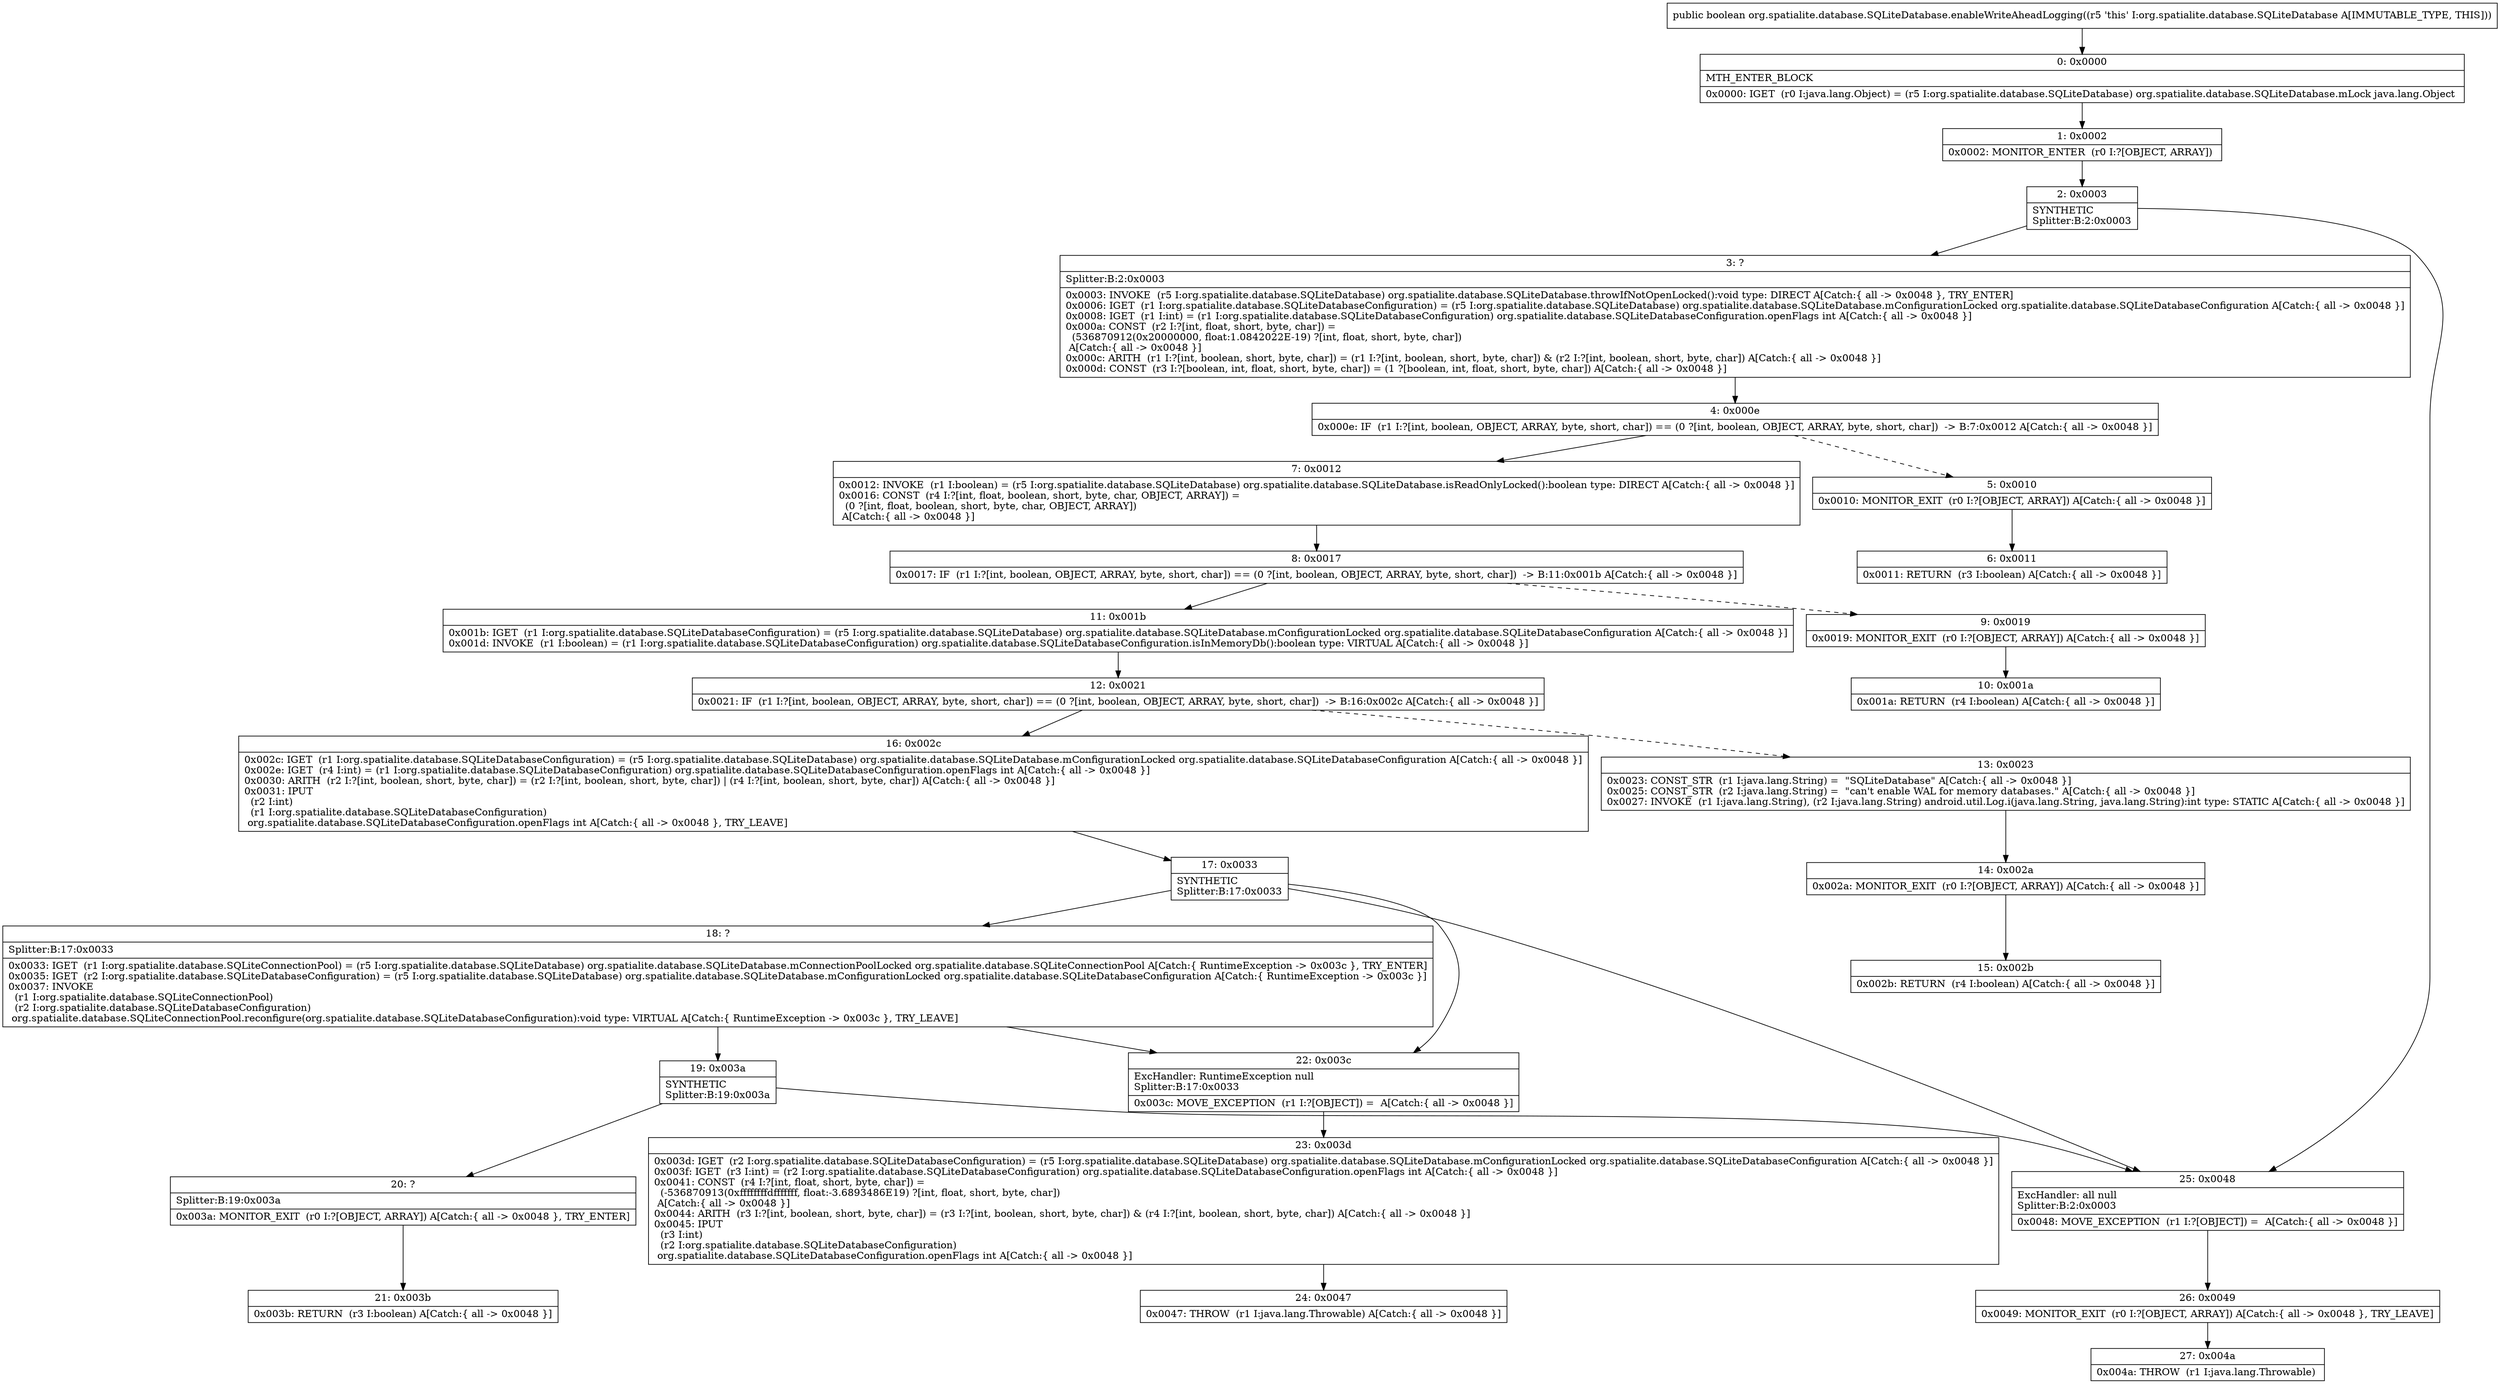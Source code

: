 digraph "CFG fororg.spatialite.database.SQLiteDatabase.enableWriteAheadLogging()Z" {
Node_0 [shape=record,label="{0\:\ 0x0000|MTH_ENTER_BLOCK\l|0x0000: IGET  (r0 I:java.lang.Object) = (r5 I:org.spatialite.database.SQLiteDatabase) org.spatialite.database.SQLiteDatabase.mLock java.lang.Object \l}"];
Node_1 [shape=record,label="{1\:\ 0x0002|0x0002: MONITOR_ENTER  (r0 I:?[OBJECT, ARRAY]) \l}"];
Node_2 [shape=record,label="{2\:\ 0x0003|SYNTHETIC\lSplitter:B:2:0x0003\l}"];
Node_3 [shape=record,label="{3\:\ ?|Splitter:B:2:0x0003\l|0x0003: INVOKE  (r5 I:org.spatialite.database.SQLiteDatabase) org.spatialite.database.SQLiteDatabase.throwIfNotOpenLocked():void type: DIRECT A[Catch:\{ all \-\> 0x0048 \}, TRY_ENTER]\l0x0006: IGET  (r1 I:org.spatialite.database.SQLiteDatabaseConfiguration) = (r5 I:org.spatialite.database.SQLiteDatabase) org.spatialite.database.SQLiteDatabase.mConfigurationLocked org.spatialite.database.SQLiteDatabaseConfiguration A[Catch:\{ all \-\> 0x0048 \}]\l0x0008: IGET  (r1 I:int) = (r1 I:org.spatialite.database.SQLiteDatabaseConfiguration) org.spatialite.database.SQLiteDatabaseConfiguration.openFlags int A[Catch:\{ all \-\> 0x0048 \}]\l0x000a: CONST  (r2 I:?[int, float, short, byte, char]) = \l  (536870912(0x20000000, float:1.0842022E\-19) ?[int, float, short, byte, char])\l A[Catch:\{ all \-\> 0x0048 \}]\l0x000c: ARITH  (r1 I:?[int, boolean, short, byte, char]) = (r1 I:?[int, boolean, short, byte, char]) & (r2 I:?[int, boolean, short, byte, char]) A[Catch:\{ all \-\> 0x0048 \}]\l0x000d: CONST  (r3 I:?[boolean, int, float, short, byte, char]) = (1 ?[boolean, int, float, short, byte, char]) A[Catch:\{ all \-\> 0x0048 \}]\l}"];
Node_4 [shape=record,label="{4\:\ 0x000e|0x000e: IF  (r1 I:?[int, boolean, OBJECT, ARRAY, byte, short, char]) == (0 ?[int, boolean, OBJECT, ARRAY, byte, short, char])  \-\> B:7:0x0012 A[Catch:\{ all \-\> 0x0048 \}]\l}"];
Node_5 [shape=record,label="{5\:\ 0x0010|0x0010: MONITOR_EXIT  (r0 I:?[OBJECT, ARRAY]) A[Catch:\{ all \-\> 0x0048 \}]\l}"];
Node_6 [shape=record,label="{6\:\ 0x0011|0x0011: RETURN  (r3 I:boolean) A[Catch:\{ all \-\> 0x0048 \}]\l}"];
Node_7 [shape=record,label="{7\:\ 0x0012|0x0012: INVOKE  (r1 I:boolean) = (r5 I:org.spatialite.database.SQLiteDatabase) org.spatialite.database.SQLiteDatabase.isReadOnlyLocked():boolean type: DIRECT A[Catch:\{ all \-\> 0x0048 \}]\l0x0016: CONST  (r4 I:?[int, float, boolean, short, byte, char, OBJECT, ARRAY]) = \l  (0 ?[int, float, boolean, short, byte, char, OBJECT, ARRAY])\l A[Catch:\{ all \-\> 0x0048 \}]\l}"];
Node_8 [shape=record,label="{8\:\ 0x0017|0x0017: IF  (r1 I:?[int, boolean, OBJECT, ARRAY, byte, short, char]) == (0 ?[int, boolean, OBJECT, ARRAY, byte, short, char])  \-\> B:11:0x001b A[Catch:\{ all \-\> 0x0048 \}]\l}"];
Node_9 [shape=record,label="{9\:\ 0x0019|0x0019: MONITOR_EXIT  (r0 I:?[OBJECT, ARRAY]) A[Catch:\{ all \-\> 0x0048 \}]\l}"];
Node_10 [shape=record,label="{10\:\ 0x001a|0x001a: RETURN  (r4 I:boolean) A[Catch:\{ all \-\> 0x0048 \}]\l}"];
Node_11 [shape=record,label="{11\:\ 0x001b|0x001b: IGET  (r1 I:org.spatialite.database.SQLiteDatabaseConfiguration) = (r5 I:org.spatialite.database.SQLiteDatabase) org.spatialite.database.SQLiteDatabase.mConfigurationLocked org.spatialite.database.SQLiteDatabaseConfiguration A[Catch:\{ all \-\> 0x0048 \}]\l0x001d: INVOKE  (r1 I:boolean) = (r1 I:org.spatialite.database.SQLiteDatabaseConfiguration) org.spatialite.database.SQLiteDatabaseConfiguration.isInMemoryDb():boolean type: VIRTUAL A[Catch:\{ all \-\> 0x0048 \}]\l}"];
Node_12 [shape=record,label="{12\:\ 0x0021|0x0021: IF  (r1 I:?[int, boolean, OBJECT, ARRAY, byte, short, char]) == (0 ?[int, boolean, OBJECT, ARRAY, byte, short, char])  \-\> B:16:0x002c A[Catch:\{ all \-\> 0x0048 \}]\l}"];
Node_13 [shape=record,label="{13\:\ 0x0023|0x0023: CONST_STR  (r1 I:java.lang.String) =  \"SQLiteDatabase\" A[Catch:\{ all \-\> 0x0048 \}]\l0x0025: CONST_STR  (r2 I:java.lang.String) =  \"can't enable WAL for memory databases.\" A[Catch:\{ all \-\> 0x0048 \}]\l0x0027: INVOKE  (r1 I:java.lang.String), (r2 I:java.lang.String) android.util.Log.i(java.lang.String, java.lang.String):int type: STATIC A[Catch:\{ all \-\> 0x0048 \}]\l}"];
Node_14 [shape=record,label="{14\:\ 0x002a|0x002a: MONITOR_EXIT  (r0 I:?[OBJECT, ARRAY]) A[Catch:\{ all \-\> 0x0048 \}]\l}"];
Node_15 [shape=record,label="{15\:\ 0x002b|0x002b: RETURN  (r4 I:boolean) A[Catch:\{ all \-\> 0x0048 \}]\l}"];
Node_16 [shape=record,label="{16\:\ 0x002c|0x002c: IGET  (r1 I:org.spatialite.database.SQLiteDatabaseConfiguration) = (r5 I:org.spatialite.database.SQLiteDatabase) org.spatialite.database.SQLiteDatabase.mConfigurationLocked org.spatialite.database.SQLiteDatabaseConfiguration A[Catch:\{ all \-\> 0x0048 \}]\l0x002e: IGET  (r4 I:int) = (r1 I:org.spatialite.database.SQLiteDatabaseConfiguration) org.spatialite.database.SQLiteDatabaseConfiguration.openFlags int A[Catch:\{ all \-\> 0x0048 \}]\l0x0030: ARITH  (r2 I:?[int, boolean, short, byte, char]) = (r2 I:?[int, boolean, short, byte, char]) \| (r4 I:?[int, boolean, short, byte, char]) A[Catch:\{ all \-\> 0x0048 \}]\l0x0031: IPUT  \l  (r2 I:int)\l  (r1 I:org.spatialite.database.SQLiteDatabaseConfiguration)\l org.spatialite.database.SQLiteDatabaseConfiguration.openFlags int A[Catch:\{ all \-\> 0x0048 \}, TRY_LEAVE]\l}"];
Node_17 [shape=record,label="{17\:\ 0x0033|SYNTHETIC\lSplitter:B:17:0x0033\l}"];
Node_18 [shape=record,label="{18\:\ ?|Splitter:B:17:0x0033\l|0x0033: IGET  (r1 I:org.spatialite.database.SQLiteConnectionPool) = (r5 I:org.spatialite.database.SQLiteDatabase) org.spatialite.database.SQLiteDatabase.mConnectionPoolLocked org.spatialite.database.SQLiteConnectionPool A[Catch:\{ RuntimeException \-\> 0x003c \}, TRY_ENTER]\l0x0035: IGET  (r2 I:org.spatialite.database.SQLiteDatabaseConfiguration) = (r5 I:org.spatialite.database.SQLiteDatabase) org.spatialite.database.SQLiteDatabase.mConfigurationLocked org.spatialite.database.SQLiteDatabaseConfiguration A[Catch:\{ RuntimeException \-\> 0x003c \}]\l0x0037: INVOKE  \l  (r1 I:org.spatialite.database.SQLiteConnectionPool)\l  (r2 I:org.spatialite.database.SQLiteDatabaseConfiguration)\l org.spatialite.database.SQLiteConnectionPool.reconfigure(org.spatialite.database.SQLiteDatabaseConfiguration):void type: VIRTUAL A[Catch:\{ RuntimeException \-\> 0x003c \}, TRY_LEAVE]\l}"];
Node_19 [shape=record,label="{19\:\ 0x003a|SYNTHETIC\lSplitter:B:19:0x003a\l}"];
Node_20 [shape=record,label="{20\:\ ?|Splitter:B:19:0x003a\l|0x003a: MONITOR_EXIT  (r0 I:?[OBJECT, ARRAY]) A[Catch:\{ all \-\> 0x0048 \}, TRY_ENTER]\l}"];
Node_21 [shape=record,label="{21\:\ 0x003b|0x003b: RETURN  (r3 I:boolean) A[Catch:\{ all \-\> 0x0048 \}]\l}"];
Node_22 [shape=record,label="{22\:\ 0x003c|ExcHandler: RuntimeException null\lSplitter:B:17:0x0033\l|0x003c: MOVE_EXCEPTION  (r1 I:?[OBJECT]) =  A[Catch:\{ all \-\> 0x0048 \}]\l}"];
Node_23 [shape=record,label="{23\:\ 0x003d|0x003d: IGET  (r2 I:org.spatialite.database.SQLiteDatabaseConfiguration) = (r5 I:org.spatialite.database.SQLiteDatabase) org.spatialite.database.SQLiteDatabase.mConfigurationLocked org.spatialite.database.SQLiteDatabaseConfiguration A[Catch:\{ all \-\> 0x0048 \}]\l0x003f: IGET  (r3 I:int) = (r2 I:org.spatialite.database.SQLiteDatabaseConfiguration) org.spatialite.database.SQLiteDatabaseConfiguration.openFlags int A[Catch:\{ all \-\> 0x0048 \}]\l0x0041: CONST  (r4 I:?[int, float, short, byte, char]) = \l  (\-536870913(0xffffffffdfffffff, float:\-3.6893486E19) ?[int, float, short, byte, char])\l A[Catch:\{ all \-\> 0x0048 \}]\l0x0044: ARITH  (r3 I:?[int, boolean, short, byte, char]) = (r3 I:?[int, boolean, short, byte, char]) & (r4 I:?[int, boolean, short, byte, char]) A[Catch:\{ all \-\> 0x0048 \}]\l0x0045: IPUT  \l  (r3 I:int)\l  (r2 I:org.spatialite.database.SQLiteDatabaseConfiguration)\l org.spatialite.database.SQLiteDatabaseConfiguration.openFlags int A[Catch:\{ all \-\> 0x0048 \}]\l}"];
Node_24 [shape=record,label="{24\:\ 0x0047|0x0047: THROW  (r1 I:java.lang.Throwable) A[Catch:\{ all \-\> 0x0048 \}]\l}"];
Node_25 [shape=record,label="{25\:\ 0x0048|ExcHandler: all null\lSplitter:B:2:0x0003\l|0x0048: MOVE_EXCEPTION  (r1 I:?[OBJECT]) =  A[Catch:\{ all \-\> 0x0048 \}]\l}"];
Node_26 [shape=record,label="{26\:\ 0x0049|0x0049: MONITOR_EXIT  (r0 I:?[OBJECT, ARRAY]) A[Catch:\{ all \-\> 0x0048 \}, TRY_LEAVE]\l}"];
Node_27 [shape=record,label="{27\:\ 0x004a|0x004a: THROW  (r1 I:java.lang.Throwable) \l}"];
MethodNode[shape=record,label="{public boolean org.spatialite.database.SQLiteDatabase.enableWriteAheadLogging((r5 'this' I:org.spatialite.database.SQLiteDatabase A[IMMUTABLE_TYPE, THIS])) }"];
MethodNode -> Node_0;
Node_0 -> Node_1;
Node_1 -> Node_2;
Node_2 -> Node_3;
Node_2 -> Node_25;
Node_3 -> Node_4;
Node_4 -> Node_5[style=dashed];
Node_4 -> Node_7;
Node_5 -> Node_6;
Node_7 -> Node_8;
Node_8 -> Node_9[style=dashed];
Node_8 -> Node_11;
Node_9 -> Node_10;
Node_11 -> Node_12;
Node_12 -> Node_13[style=dashed];
Node_12 -> Node_16;
Node_13 -> Node_14;
Node_14 -> Node_15;
Node_16 -> Node_17;
Node_17 -> Node_18;
Node_17 -> Node_22;
Node_17 -> Node_25;
Node_18 -> Node_19;
Node_18 -> Node_22;
Node_19 -> Node_20;
Node_19 -> Node_25;
Node_20 -> Node_21;
Node_22 -> Node_23;
Node_23 -> Node_24;
Node_25 -> Node_26;
Node_26 -> Node_27;
}

